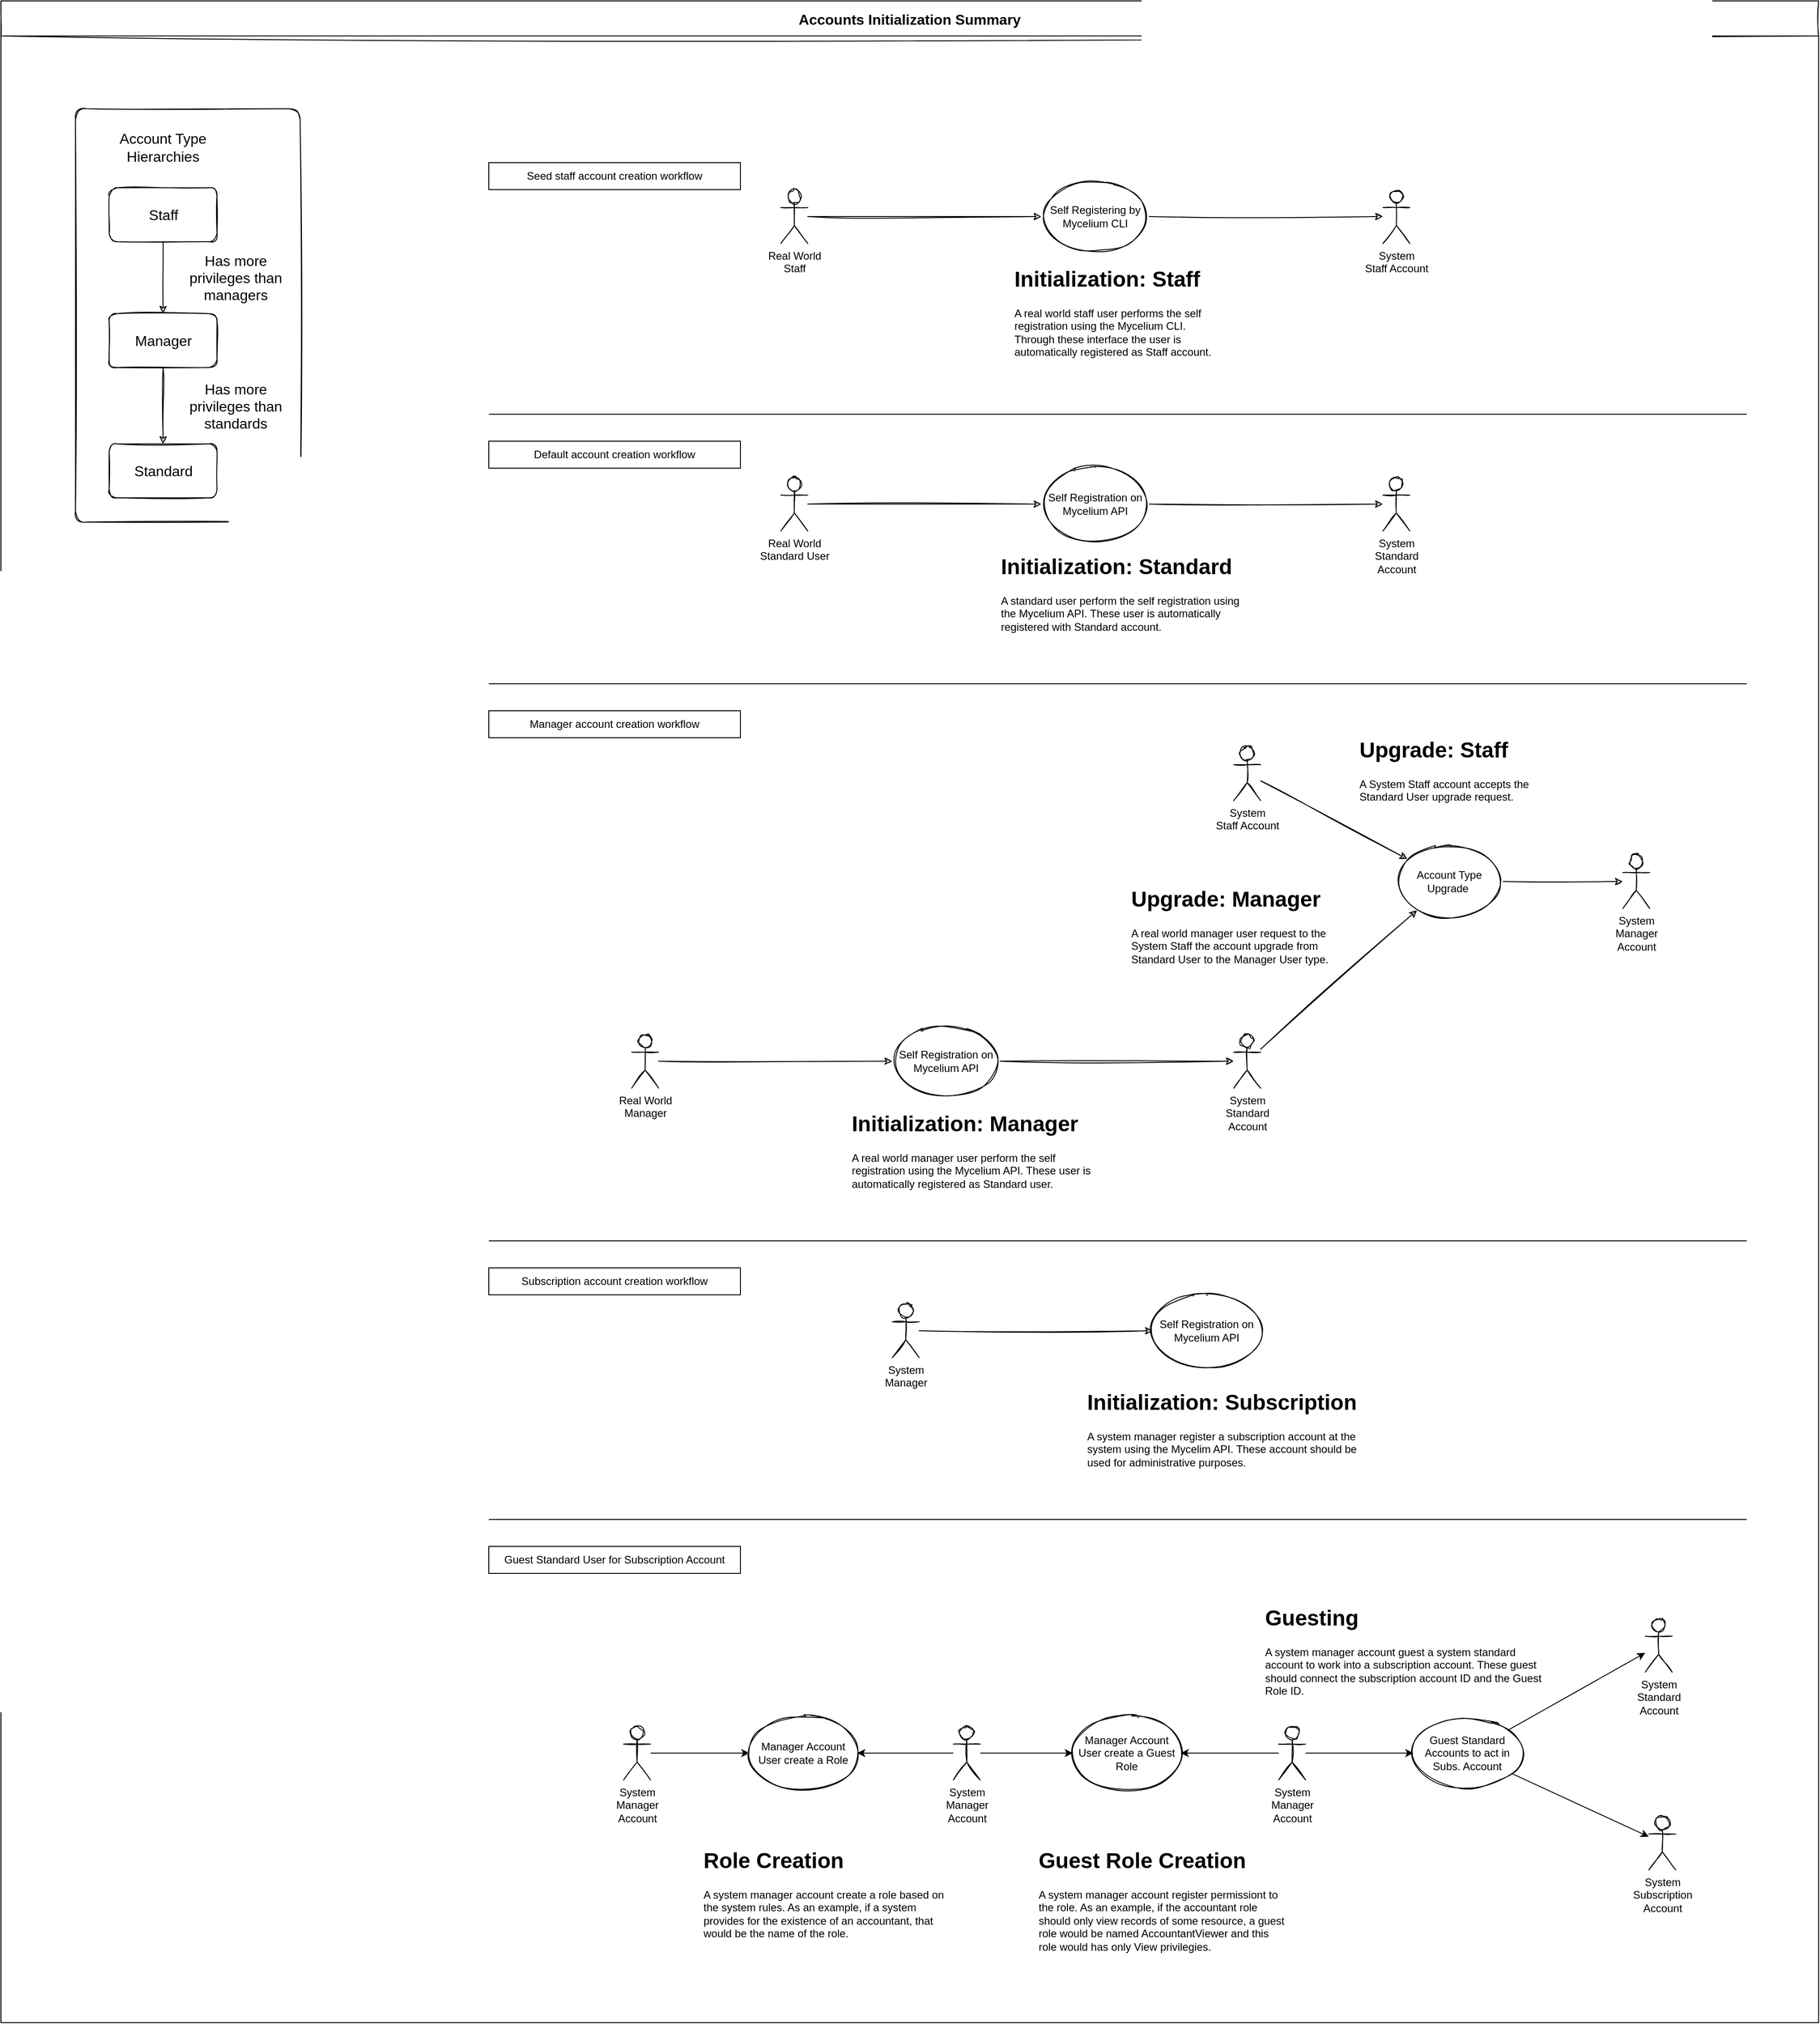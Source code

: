 <mxfile>
    <diagram id="8NLJCzfdn6UhDkPKjgQs" name="Page-1">
        <mxGraphModel dx="3548" dy="2920" grid="0" gridSize="10" guides="1" tooltips="1" connect="1" arrows="1" fold="1" page="0" pageScale="1" pageWidth="850" pageHeight="1100" background="#ffffff" math="0" shadow="0">
            <root>
                <mxCell id="0"/>
                <mxCell id="1" parent="0"/>
                <mxCell id="31" value="Accounts Initialization Summary" style="swimlane;fontSize=16;startSize=39;sketch=1;" parent="1" vertex="1">
                    <mxGeometry x="-463" y="-850" width="2023" height="2250" as="geometry"/>
                </mxCell>
                <mxCell id="59" value="" style="group;sketch=1;" parent="1" vertex="1" connectable="0">
                    <mxGeometry x="-380" y="-730" width="250" height="460" as="geometry"/>
                </mxCell>
                <mxCell id="58" value="" style="rounded=1;whiteSpace=wrap;html=1;fontSize=16;arcSize=5;sketch=1;" parent="59" vertex="1">
                    <mxGeometry width="250" height="460" as="geometry"/>
                </mxCell>
                <mxCell id="48" value="Staff" style="rounded=1;whiteSpace=wrap;html=1;fontSize=16;sketch=1;" parent="59" vertex="1">
                    <mxGeometry x="37.5" y="88" width="120" height="60" as="geometry"/>
                </mxCell>
                <mxCell id="49" value="Account Type Hierarchies" style="text;html=1;strokeColor=none;fillColor=none;align=center;verticalAlign=middle;whiteSpace=wrap;rounded=0;fontSize=16;sketch=1;" parent="59" vertex="1">
                    <mxGeometry x="33" y="28" width="129" height="30" as="geometry"/>
                </mxCell>
                <mxCell id="50" value="Manager" style="rounded=1;whiteSpace=wrap;html=1;fontSize=16;sketch=1;" parent="59" vertex="1">
                    <mxGeometry x="37.5" y="228" width="120" height="60" as="geometry"/>
                </mxCell>
                <mxCell id="53" style="edgeStyle=none;html=1;fontSize=16;sketch=1;" parent="59" source="48" target="50" edge="1">
                    <mxGeometry relative="1" as="geometry"/>
                </mxCell>
                <mxCell id="51" value="Standard" style="rounded=1;whiteSpace=wrap;html=1;fontSize=16;sketch=1;" parent="59" vertex="1">
                    <mxGeometry x="37.5" y="373" width="120" height="60" as="geometry"/>
                </mxCell>
                <mxCell id="55" style="edgeStyle=none;html=1;fontSize=16;sketch=1;" parent="59" source="50" target="51" edge="1">
                    <mxGeometry relative="1" as="geometry"/>
                </mxCell>
                <mxCell id="56" value="Has more privileges than managers" style="text;html=1;strokeColor=none;fillColor=none;align=center;verticalAlign=middle;whiteSpace=wrap;rounded=0;fontSize=16;sketch=1;" parent="59" vertex="1">
                    <mxGeometry x="114" y="173" width="129" height="30" as="geometry"/>
                </mxCell>
                <mxCell id="57" value="Has more privileges than standards" style="text;html=1;strokeColor=none;fillColor=none;align=center;verticalAlign=middle;whiteSpace=wrap;rounded=0;fontSize=16;sketch=1;" parent="59" vertex="1">
                    <mxGeometry x="114" y="316" width="129" height="30" as="geometry"/>
                </mxCell>
                <mxCell id="70" style="edgeStyle=none;html=1;sketch=1;" edge="1" parent="1" source="71" target="75">
                    <mxGeometry relative="1" as="geometry"/>
                </mxCell>
                <mxCell id="71" value="Real World&lt;br&gt;Staff" style="shape=umlActor;verticalLabelPosition=bottom;verticalAlign=top;html=1;outlineConnect=0;sketch=1;" vertex="1" parent="1">
                    <mxGeometry x="405" y="-640" width="30" height="60" as="geometry"/>
                </mxCell>
                <mxCell id="72" style="edgeStyle=none;html=1;fontSize=12;sketch=1;" edge="1" parent="1" source="75" target="74">
                    <mxGeometry relative="1" as="geometry"/>
                </mxCell>
                <mxCell id="73" value="&lt;h1&gt;Initialization: Staff&lt;/h1&gt;&lt;p&gt;A real world staff user performs the self registration using the Mycelium CLI. Through these interface the user is automatically registered as Staff account.&lt;/p&gt;" style="text;html=1;strokeColor=none;fillColor=none;spacing=5;spacingTop=-20;whiteSpace=wrap;overflow=hidden;rounded=0;sketch=1;" vertex="1" parent="1">
                    <mxGeometry x="660" y="-560" width="245" height="117" as="geometry"/>
                </mxCell>
                <mxCell id="74" value="System&lt;br&gt;Staff Account" style="shape=umlActor;verticalLabelPosition=bottom;verticalAlign=top;html=1;outlineConnect=0;sketch=1;" vertex="1" parent="1">
                    <mxGeometry x="1075" y="-640" width="30" height="60" as="geometry"/>
                </mxCell>
                <mxCell id="75" value="&lt;span&gt;Self Registering by Mycelium CLI&lt;/span&gt;" style="ellipse;whiteSpace=wrap;html=1;fontSize=12;sketch=1;" vertex="1" parent="1">
                    <mxGeometry x="695" y="-650" width="120" height="80" as="geometry"/>
                </mxCell>
                <mxCell id="76" value="" style="endArrow=none;html=1;" edge="1" parent="1">
                    <mxGeometry width="50" height="50" relative="1" as="geometry">
                        <mxPoint x="80" y="-390" as="sourcePoint"/>
                        <mxPoint x="1480" y="-390" as="targetPoint"/>
                    </mxGeometry>
                </mxCell>
                <mxCell id="79" value="&lt;span&gt;Seed staff account creation workflow&lt;/span&gt;" style="rounded=0;whiteSpace=wrap;html=1;" vertex="1" parent="1">
                    <mxGeometry x="80" y="-670" width="280" height="30" as="geometry"/>
                </mxCell>
                <mxCell id="80" value="&lt;span&gt;Default account creation workflow&lt;/span&gt;" style="rounded=0;whiteSpace=wrap;html=1;" vertex="1" parent="1">
                    <mxGeometry x="80" y="-360" width="280" height="30" as="geometry"/>
                </mxCell>
                <mxCell id="81" style="edgeStyle=none;html=1;fontSize=12;sketch=1;" edge="1" parent="1" source="86" target="85">
                    <mxGeometry relative="1" as="geometry"/>
                </mxCell>
                <mxCell id="82" style="edgeStyle=none;html=1;fontSize=12;sketch=1;" edge="1" parent="1" source="83" target="86">
                    <mxGeometry relative="1" as="geometry"/>
                </mxCell>
                <mxCell id="83" value="Real World&lt;br&gt;Standard User" style="shape=umlActor;verticalLabelPosition=bottom;verticalAlign=top;html=1;outlineConnect=0;sketch=1;" vertex="1" parent="1">
                    <mxGeometry x="405" y="-320" width="30" height="60" as="geometry"/>
                </mxCell>
                <mxCell id="84" value="&lt;h1&gt;Initialization: Standard&lt;/h1&gt;&lt;p&gt;A standard user perform the self registration using the Mycelium API. These user is automatically registered with Standard account.&lt;/p&gt;" style="text;html=1;strokeColor=none;fillColor=none;spacing=5;spacingTop=-20;whiteSpace=wrap;overflow=hidden;rounded=0;sketch=1;" vertex="1" parent="1">
                    <mxGeometry x="645" y="-240" width="275" height="110" as="geometry"/>
                </mxCell>
                <mxCell id="85" value="System&lt;br&gt;Standard &lt;br&gt;Account" style="shape=umlActor;verticalLabelPosition=bottom;verticalAlign=top;html=1;outlineConnect=0;sketch=1;" vertex="1" parent="1">
                    <mxGeometry x="1075" y="-320" width="30" height="60" as="geometry"/>
                </mxCell>
                <mxCell id="86" value="Self Registration on Mycelium API" style="ellipse;whiteSpace=wrap;html=1;fontSize=12;sketch=1;" vertex="1" parent="1">
                    <mxGeometry x="695" y="-330" width="120" height="80" as="geometry"/>
                </mxCell>
                <mxCell id="87" value="" style="endArrow=none;html=1;" edge="1" parent="1">
                    <mxGeometry width="50" height="50" relative="1" as="geometry">
                        <mxPoint x="80" y="-90" as="sourcePoint"/>
                        <mxPoint x="1480" y="-90" as="targetPoint"/>
                    </mxGeometry>
                </mxCell>
                <mxCell id="88" value="&lt;span&gt;Manager account creation workflow&lt;/span&gt;" style="rounded=0;whiteSpace=wrap;html=1;" vertex="1" parent="1">
                    <mxGeometry x="80" y="-60" width="280" height="30" as="geometry"/>
                </mxCell>
                <mxCell id="89" style="edgeStyle=none;html=1;fontSize=12;sketch=1;" edge="1" source="94" target="93" parent="1">
                    <mxGeometry relative="1" as="geometry"/>
                </mxCell>
                <mxCell id="90" style="edgeStyle=none;html=1;fontSize=12;sketch=1;" edge="1" source="91" target="94" parent="1">
                    <mxGeometry relative="1" as="geometry"/>
                </mxCell>
                <mxCell id="91" value="Real World&lt;br&gt;Manager" style="shape=umlActor;verticalLabelPosition=bottom;verticalAlign=top;html=1;outlineConnect=0;sketch=1;" vertex="1" parent="1">
                    <mxGeometry x="239" y="300" width="30" height="60" as="geometry"/>
                </mxCell>
                <mxCell id="92" value="&lt;h1&gt;Initialization: Manager&lt;/h1&gt;&lt;p&gt;A real world manager user perform the self registration using the Mycelium API. These user is automatically registered as Standard user.&lt;/p&gt;" style="text;html=1;strokeColor=none;fillColor=none;spacing=5;spacingTop=-20;whiteSpace=wrap;overflow=hidden;rounded=0;sketch=1;" vertex="1" parent="1">
                    <mxGeometry x="479" y="380" width="275" height="110" as="geometry"/>
                </mxCell>
                <mxCell id="93" value="System&lt;br&gt;Standard &lt;br&gt;Account" style="shape=umlActor;verticalLabelPosition=bottom;verticalAlign=top;html=1;outlineConnect=0;sketch=1;" vertex="1" parent="1">
                    <mxGeometry x="909" y="300" width="30" height="60" as="geometry"/>
                </mxCell>
                <mxCell id="94" value="Self Registration on Mycelium API" style="ellipse;whiteSpace=wrap;html=1;fontSize=12;sketch=1;" vertex="1" parent="1">
                    <mxGeometry x="529" y="290" width="120" height="80" as="geometry"/>
                </mxCell>
                <mxCell id="95" value="&lt;h1&gt;Upgrade: Manager&lt;/h1&gt;&lt;p&gt;A real world manager user request to the System Staff the account upgrade from Standard User to the Manager User type.&lt;/p&gt;" style="text;html=1;strokeColor=none;fillColor=none;spacing=5;spacingTop=-20;whiteSpace=wrap;overflow=hidden;rounded=0;sketch=1;" vertex="1" parent="1">
                    <mxGeometry x="790" y="130" width="254" height="110" as="geometry"/>
                </mxCell>
                <mxCell id="96" value="Account Type Upgrade&amp;nbsp;" style="ellipse;whiteSpace=wrap;html=1;fontSize=12;sketch=1;" vertex="1" parent="1">
                    <mxGeometry x="1089" y="90" width="120" height="80" as="geometry"/>
                </mxCell>
                <mxCell id="97" style="edgeStyle=none;html=1;fontSize=12;sketch=1;" edge="1" source="101" target="96" parent="1">
                    <mxGeometry relative="1" as="geometry">
                        <mxPoint x="1197.684" y="80" as="targetPoint"/>
                    </mxGeometry>
                </mxCell>
                <mxCell id="98" value="&lt;h1&gt;Upgrade: Staff&lt;/h1&gt;&lt;p&gt;A System Staff account accepts the Standard User upgrade request.&lt;/p&gt;" style="text;html=1;strokeColor=none;fillColor=none;spacing=5;spacingTop=-20;whiteSpace=wrap;overflow=hidden;rounded=0;sketch=1;" vertex="1" parent="1">
                    <mxGeometry x="1044" y="-36" width="241" height="86" as="geometry"/>
                </mxCell>
                <mxCell id="99" value="System&lt;br&gt;Manager &lt;br&gt;Account" style="shape=umlActor;verticalLabelPosition=bottom;verticalAlign=top;html=1;outlineConnect=0;sketch=1;" vertex="1" parent="1">
                    <mxGeometry x="1342" y="100" width="30" height="60" as="geometry"/>
                </mxCell>
                <mxCell id="100" style="edgeStyle=none;html=1;fontSize=12;sketch=1;" edge="1" source="96" target="99" parent="1">
                    <mxGeometry relative="1" as="geometry"/>
                </mxCell>
                <mxCell id="101" value="System&lt;br&gt;Staff Account" style="shape=umlActor;verticalLabelPosition=bottom;verticalAlign=top;html=1;outlineConnect=0;sketch=1;" vertex="1" parent="1">
                    <mxGeometry x="909" y="-20" width="30" height="60" as="geometry"/>
                </mxCell>
                <mxCell id="102" style="edgeStyle=none;html=1;fontSize=12;sketch=1;" edge="1" source="93" target="96" parent="1">
                    <mxGeometry relative="1" as="geometry"/>
                </mxCell>
                <mxCell id="103" value="" style="endArrow=none;html=1;" edge="1" parent="1">
                    <mxGeometry width="50" height="50" relative="1" as="geometry">
                        <mxPoint x="80" y="530" as="sourcePoint"/>
                        <mxPoint x="1480" y="530" as="targetPoint"/>
                    </mxGeometry>
                </mxCell>
                <mxCell id="104" value="&lt;span&gt;Subscription account creation workflow&lt;/span&gt;" style="rounded=0;whiteSpace=wrap;html=1;" vertex="1" parent="1">
                    <mxGeometry x="80" y="560" width="280" height="30" as="geometry"/>
                </mxCell>
                <mxCell id="109" style="edgeStyle=none;html=1;fontSize=12;sketch=1;" edge="1" source="110" target="113" parent="1">
                    <mxGeometry relative="1" as="geometry"/>
                </mxCell>
                <mxCell id="110" value="System&lt;br&gt;Manager" style="shape=umlActor;verticalLabelPosition=bottom;verticalAlign=top;html=1;outlineConnect=0;sketch=1;" vertex="1" parent="1">
                    <mxGeometry x="529" y="600" width="30" height="60" as="geometry"/>
                </mxCell>
                <mxCell id="113" value="Self Registration on Mycelium API" style="ellipse;whiteSpace=wrap;html=1;fontSize=12;sketch=1;" vertex="1" parent="1">
                    <mxGeometry x="819" y="590" width="120" height="80" as="geometry"/>
                </mxCell>
                <mxCell id="114" value="&lt;h1&gt;Initialization: Subscription&lt;/h1&gt;&lt;p&gt;A system manager register a subscription account at the system using the Mycelim API. These account should be used for administrative purposes.&lt;/p&gt;" style="text;html=1;strokeColor=none;fillColor=none;spacing=5;spacingTop=-20;whiteSpace=wrap;overflow=hidden;rounded=0;sketch=1;" vertex="1" parent="1">
                    <mxGeometry x="741" y="690" width="331" height="100" as="geometry"/>
                </mxCell>
                <mxCell id="115" value="&lt;span&gt;Guest Standard User for Subscription Account&lt;/span&gt;" style="rounded=0;whiteSpace=wrap;html=1;" vertex="1" parent="1">
                    <mxGeometry x="80" y="870" width="280" height="30" as="geometry"/>
                </mxCell>
                <mxCell id="116" value="" style="endArrow=none;html=1;" edge="1" parent="1">
                    <mxGeometry width="50" height="50" relative="1" as="geometry">
                        <mxPoint x="80" y="840" as="sourcePoint"/>
                        <mxPoint x="1480" y="840" as="targetPoint"/>
                    </mxGeometry>
                </mxCell>
                <mxCell id="133" style="edgeStyle=none;html=1;" edge="1" parent="1" source="117" target="131">
                    <mxGeometry relative="1" as="geometry"/>
                </mxCell>
                <mxCell id="117" value="System&lt;br&gt;Manager&lt;br&gt;Account" style="shape=umlActor;verticalLabelPosition=bottom;verticalAlign=top;html=1;outlineConnect=0;sketch=1;" vertex="1" parent="1">
                    <mxGeometry x="230" y="1070" width="30" height="60" as="geometry"/>
                </mxCell>
                <mxCell id="128" style="edgeStyle=none;html=1;" edge="1" parent="1" source="118" target="124">
                    <mxGeometry relative="1" as="geometry"/>
                </mxCell>
                <mxCell id="130" style="edgeStyle=none;html=1;" edge="1" parent="1" source="118" target="120">
                    <mxGeometry relative="1" as="geometry"/>
                </mxCell>
                <mxCell id="118" value="Guest Standard Accounts to act in Subs. Account" style="ellipse;whiteSpace=wrap;html=1;fontSize=12;sketch=1;" vertex="1" parent="1">
                    <mxGeometry x="1109" y="1060" width="120" height="80" as="geometry"/>
                </mxCell>
                <mxCell id="120" value="System&lt;br&gt;Standard&lt;br&gt;Account" style="shape=umlActor;verticalLabelPosition=bottom;verticalAlign=top;html=1;outlineConnect=0;sketch=1;" vertex="1" parent="1">
                    <mxGeometry x="1367" y="950" width="30" height="60" as="geometry"/>
                </mxCell>
                <mxCell id="123" value="&lt;h1&gt;Guesting&lt;/h1&gt;&lt;p&gt;A system manager account guest a system standard account to work into a subscription account. These guest should connect the subscription account ID and the Guest Role ID.&lt;/p&gt;" style="text;html=1;strokeColor=none;fillColor=none;spacing=5;spacingTop=-20;whiteSpace=wrap;overflow=hidden;rounded=0;sketch=1;" vertex="1" parent="1">
                    <mxGeometry x="939" y="930" width="331" height="120" as="geometry"/>
                </mxCell>
                <mxCell id="124" value="System&lt;br&gt;Subscription&lt;br&gt;Account" style="shape=umlActor;verticalLabelPosition=bottom;verticalAlign=top;html=1;outlineConnect=0;sketch=1;" vertex="1" parent="1">
                    <mxGeometry x="1371" y="1170" width="30" height="60" as="geometry"/>
                </mxCell>
                <mxCell id="131" value="Manager Account User create a Role" style="ellipse;whiteSpace=wrap;html=1;fontSize=12;sketch=1;" vertex="1" parent="1">
                    <mxGeometry x="370" y="1060" width="120" height="80" as="geometry"/>
                </mxCell>
                <mxCell id="132" value="Manager Account User create a Guest Role" style="ellipse;whiteSpace=wrap;html=1;fontSize=12;sketch=1;" vertex="1" parent="1">
                    <mxGeometry x="730" y="1060" width="120" height="80" as="geometry"/>
                </mxCell>
                <mxCell id="136" style="edgeStyle=none;html=1;" edge="1" parent="1" source="134" target="131">
                    <mxGeometry relative="1" as="geometry"/>
                </mxCell>
                <mxCell id="137" style="edgeStyle=none;html=1;" edge="1" parent="1" source="134" target="132">
                    <mxGeometry relative="1" as="geometry"/>
                </mxCell>
                <mxCell id="134" value="System&lt;br&gt;Manager&lt;br&gt;Account" style="shape=umlActor;verticalLabelPosition=bottom;verticalAlign=top;html=1;outlineConnect=0;sketch=1;" vertex="1" parent="1">
                    <mxGeometry x="597" y="1070" width="30" height="60" as="geometry"/>
                </mxCell>
                <mxCell id="139" style="edgeStyle=none;html=1;" edge="1" parent="1" source="138" target="132">
                    <mxGeometry relative="1" as="geometry"/>
                </mxCell>
                <mxCell id="140" style="edgeStyle=none;html=1;" edge="1" parent="1" source="138" target="118">
                    <mxGeometry relative="1" as="geometry"/>
                </mxCell>
                <mxCell id="138" value="System&lt;br&gt;Manager&lt;br&gt;Account" style="shape=umlActor;verticalLabelPosition=bottom;verticalAlign=top;html=1;outlineConnect=0;sketch=1;" vertex="1" parent="1">
                    <mxGeometry x="959" y="1070" width="30" height="60" as="geometry"/>
                </mxCell>
                <mxCell id="141" value="&lt;h1&gt;Role Creation&lt;/h1&gt;&lt;p&gt;A system manager account create a role based on the system rules. As an example, if a system provides for the existence of an accountant, that would be the name of the role.&lt;/p&gt;" style="text;html=1;strokeColor=none;fillColor=none;spacing=5;spacingTop=-20;whiteSpace=wrap;overflow=hidden;rounded=0;sketch=1;" vertex="1" parent="1">
                    <mxGeometry x="314" y="1200" width="283" height="120" as="geometry"/>
                </mxCell>
                <mxCell id="142" value="&lt;h1&gt;Guest Role Creation&lt;/h1&gt;&lt;p&gt;A system manager account register permissiont to the role. As an example, if the accountant role should only view records of some resource, a guest role would be named AccountantViewer and this role would has only View privilegies.&lt;/p&gt;" style="text;html=1;strokeColor=none;fillColor=none;spacing=5;spacingTop=-20;whiteSpace=wrap;overflow=hidden;rounded=0;sketch=1;" vertex="1" parent="1">
                    <mxGeometry x="687" y="1200" width="283" height="130" as="geometry"/>
                </mxCell>
            </root>
        </mxGraphModel>
    </diagram>
</mxfile>